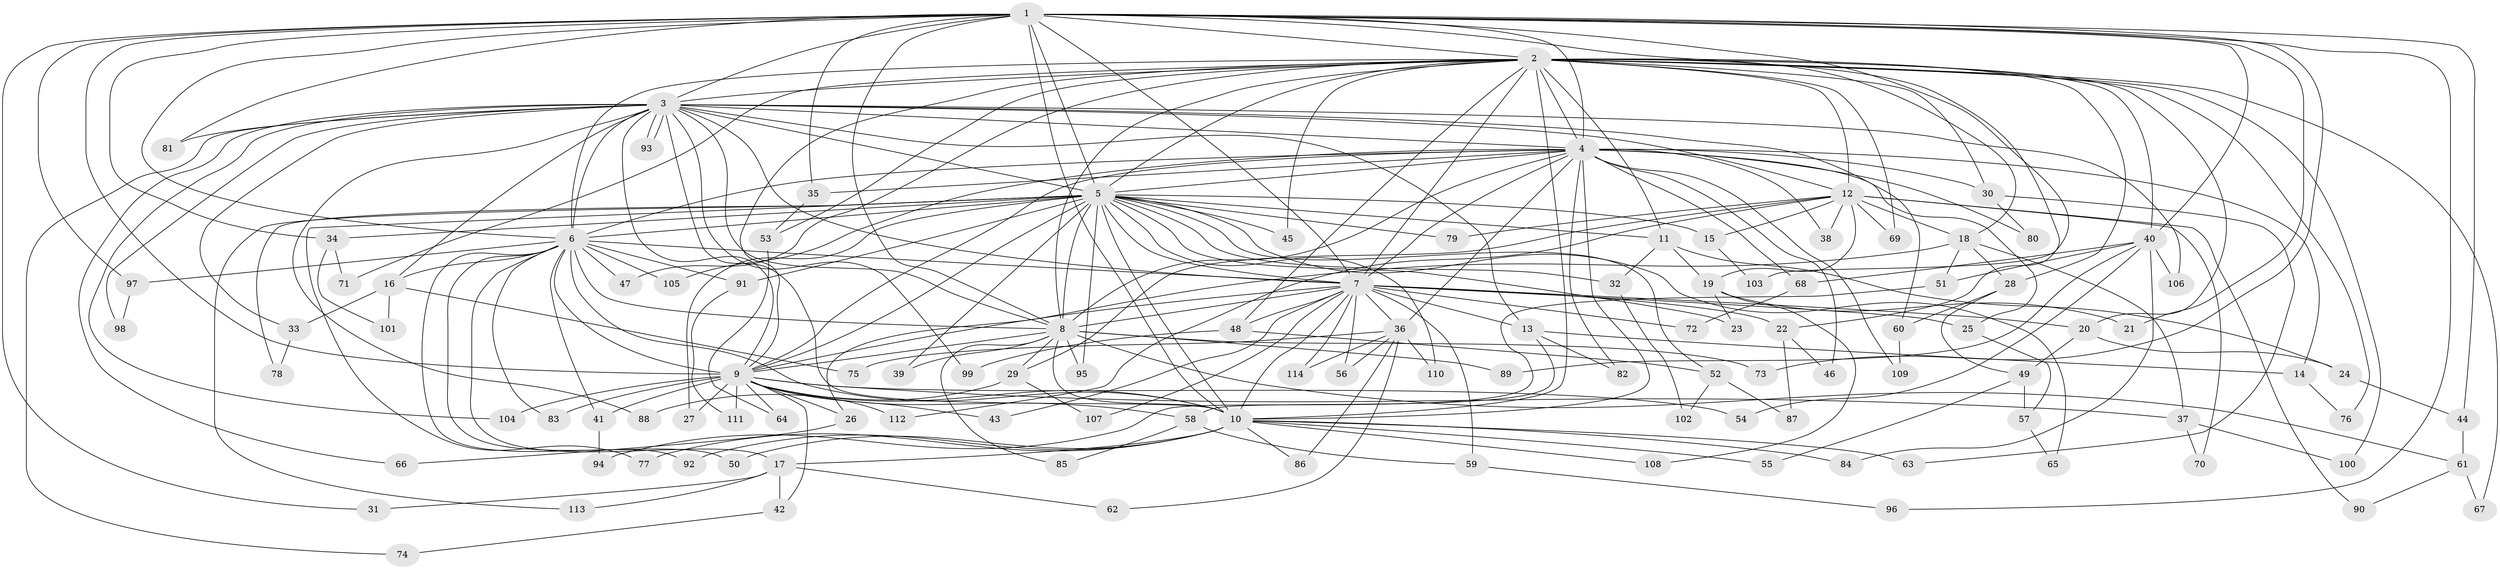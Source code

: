 // Generated by graph-tools (version 1.1) at 2025/49/03/09/25 03:49:28]
// undirected, 114 vertices, 253 edges
graph export_dot {
graph [start="1"]
  node [color=gray90,style=filled];
  1;
  2;
  3;
  4;
  5;
  6;
  7;
  8;
  9;
  10;
  11;
  12;
  13;
  14;
  15;
  16;
  17;
  18;
  19;
  20;
  21;
  22;
  23;
  24;
  25;
  26;
  27;
  28;
  29;
  30;
  31;
  32;
  33;
  34;
  35;
  36;
  37;
  38;
  39;
  40;
  41;
  42;
  43;
  44;
  45;
  46;
  47;
  48;
  49;
  50;
  51;
  52;
  53;
  54;
  55;
  56;
  57;
  58;
  59;
  60;
  61;
  62;
  63;
  64;
  65;
  66;
  67;
  68;
  69;
  70;
  71;
  72;
  73;
  74;
  75;
  76;
  77;
  78;
  79;
  80;
  81;
  82;
  83;
  84;
  85;
  86;
  87;
  88;
  89;
  90;
  91;
  92;
  93;
  94;
  95;
  96;
  97;
  98;
  99;
  100;
  101;
  102;
  103;
  104;
  105;
  106;
  107;
  108;
  109;
  110;
  111;
  112;
  113;
  114;
  1 -- 2;
  1 -- 3;
  1 -- 4;
  1 -- 5;
  1 -- 6;
  1 -- 7;
  1 -- 8;
  1 -- 9;
  1 -- 10;
  1 -- 18;
  1 -- 21;
  1 -- 31;
  1 -- 34;
  1 -- 35;
  1 -- 40;
  1 -- 44;
  1 -- 73;
  1 -- 81;
  1 -- 96;
  1 -- 97;
  1 -- 103;
  2 -- 3;
  2 -- 4;
  2 -- 5;
  2 -- 6;
  2 -- 7;
  2 -- 8;
  2 -- 9;
  2 -- 10;
  2 -- 11;
  2 -- 12;
  2 -- 20;
  2 -- 22;
  2 -- 28;
  2 -- 30;
  2 -- 40;
  2 -- 45;
  2 -- 47;
  2 -- 48;
  2 -- 53;
  2 -- 67;
  2 -- 69;
  2 -- 71;
  2 -- 76;
  2 -- 100;
  3 -- 4;
  3 -- 5;
  3 -- 6;
  3 -- 7;
  3 -- 8;
  3 -- 9;
  3 -- 10;
  3 -- 12;
  3 -- 13;
  3 -- 16;
  3 -- 33;
  3 -- 60;
  3 -- 66;
  3 -- 74;
  3 -- 81;
  3 -- 88;
  3 -- 93;
  3 -- 93;
  3 -- 98;
  3 -- 99;
  3 -- 104;
  3 -- 106;
  4 -- 5;
  4 -- 6;
  4 -- 7;
  4 -- 8;
  4 -- 9;
  4 -- 10;
  4 -- 14;
  4 -- 25;
  4 -- 30;
  4 -- 35;
  4 -- 36;
  4 -- 38;
  4 -- 46;
  4 -- 68;
  4 -- 80;
  4 -- 82;
  4 -- 105;
  4 -- 109;
  5 -- 6;
  5 -- 7;
  5 -- 8;
  5 -- 9;
  5 -- 10;
  5 -- 11;
  5 -- 15;
  5 -- 23;
  5 -- 27;
  5 -- 32;
  5 -- 34;
  5 -- 39;
  5 -- 45;
  5 -- 52;
  5 -- 65;
  5 -- 77;
  5 -- 78;
  5 -- 79;
  5 -- 91;
  5 -- 95;
  5 -- 110;
  5 -- 113;
  6 -- 7;
  6 -- 8;
  6 -- 9;
  6 -- 10;
  6 -- 16;
  6 -- 17;
  6 -- 41;
  6 -- 47;
  6 -- 50;
  6 -- 83;
  6 -- 91;
  6 -- 92;
  6 -- 97;
  6 -- 105;
  7 -- 8;
  7 -- 9;
  7 -- 10;
  7 -- 13;
  7 -- 20;
  7 -- 22;
  7 -- 25;
  7 -- 36;
  7 -- 43;
  7 -- 48;
  7 -- 56;
  7 -- 59;
  7 -- 72;
  7 -- 107;
  7 -- 114;
  8 -- 9;
  8 -- 10;
  8 -- 29;
  8 -- 39;
  8 -- 61;
  8 -- 73;
  8 -- 85;
  8 -- 89;
  8 -- 95;
  9 -- 10;
  9 -- 26;
  9 -- 27;
  9 -- 37;
  9 -- 41;
  9 -- 42;
  9 -- 43;
  9 -- 54;
  9 -- 58;
  9 -- 64;
  9 -- 83;
  9 -- 104;
  9 -- 111;
  9 -- 112;
  10 -- 17;
  10 -- 50;
  10 -- 55;
  10 -- 63;
  10 -- 77;
  10 -- 84;
  10 -- 86;
  10 -- 92;
  10 -- 108;
  11 -- 19;
  11 -- 24;
  11 -- 32;
  12 -- 15;
  12 -- 18;
  12 -- 19;
  12 -- 29;
  12 -- 38;
  12 -- 69;
  12 -- 70;
  12 -- 79;
  12 -- 90;
  12 -- 112;
  13 -- 14;
  13 -- 58;
  13 -- 82;
  14 -- 76;
  15 -- 103;
  16 -- 33;
  16 -- 75;
  16 -- 101;
  17 -- 31;
  17 -- 42;
  17 -- 62;
  17 -- 113;
  18 -- 26;
  18 -- 28;
  18 -- 37;
  18 -- 51;
  19 -- 21;
  19 -- 23;
  19 -- 108;
  20 -- 24;
  20 -- 49;
  22 -- 46;
  22 -- 87;
  24 -- 44;
  25 -- 57;
  26 -- 66;
  28 -- 49;
  28 -- 60;
  29 -- 88;
  29 -- 107;
  30 -- 63;
  30 -- 80;
  32 -- 102;
  33 -- 78;
  34 -- 71;
  34 -- 101;
  35 -- 53;
  36 -- 56;
  36 -- 62;
  36 -- 75;
  36 -- 86;
  36 -- 110;
  36 -- 114;
  37 -- 70;
  37 -- 100;
  40 -- 51;
  40 -- 54;
  40 -- 68;
  40 -- 84;
  40 -- 89;
  40 -- 106;
  41 -- 94;
  42 -- 74;
  44 -- 61;
  48 -- 52;
  48 -- 99;
  49 -- 55;
  49 -- 57;
  51 -- 94;
  52 -- 87;
  52 -- 102;
  53 -- 64;
  57 -- 65;
  58 -- 59;
  58 -- 85;
  59 -- 96;
  60 -- 109;
  61 -- 67;
  61 -- 90;
  68 -- 72;
  91 -- 111;
  97 -- 98;
}
